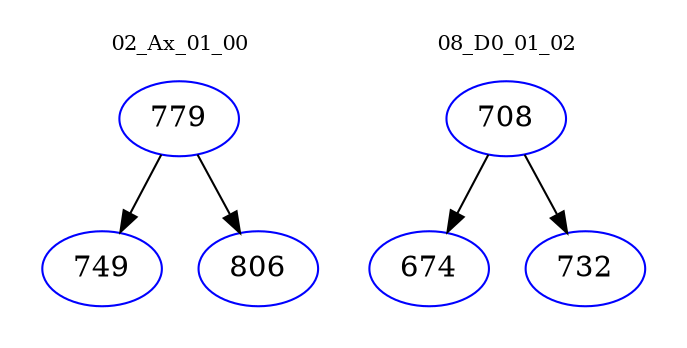 digraph{
subgraph cluster_0 {
color = white
label = "02_Ax_01_00";
fontsize=10;
T0_779 [label="779", color="blue"]
T0_779 -> T0_749 [color="black"]
T0_749 [label="749", color="blue"]
T0_779 -> T0_806 [color="black"]
T0_806 [label="806", color="blue"]
}
subgraph cluster_1 {
color = white
label = "08_D0_01_02";
fontsize=10;
T1_708 [label="708", color="blue"]
T1_708 -> T1_674 [color="black"]
T1_674 [label="674", color="blue"]
T1_708 -> T1_732 [color="black"]
T1_732 [label="732", color="blue"]
}
}
